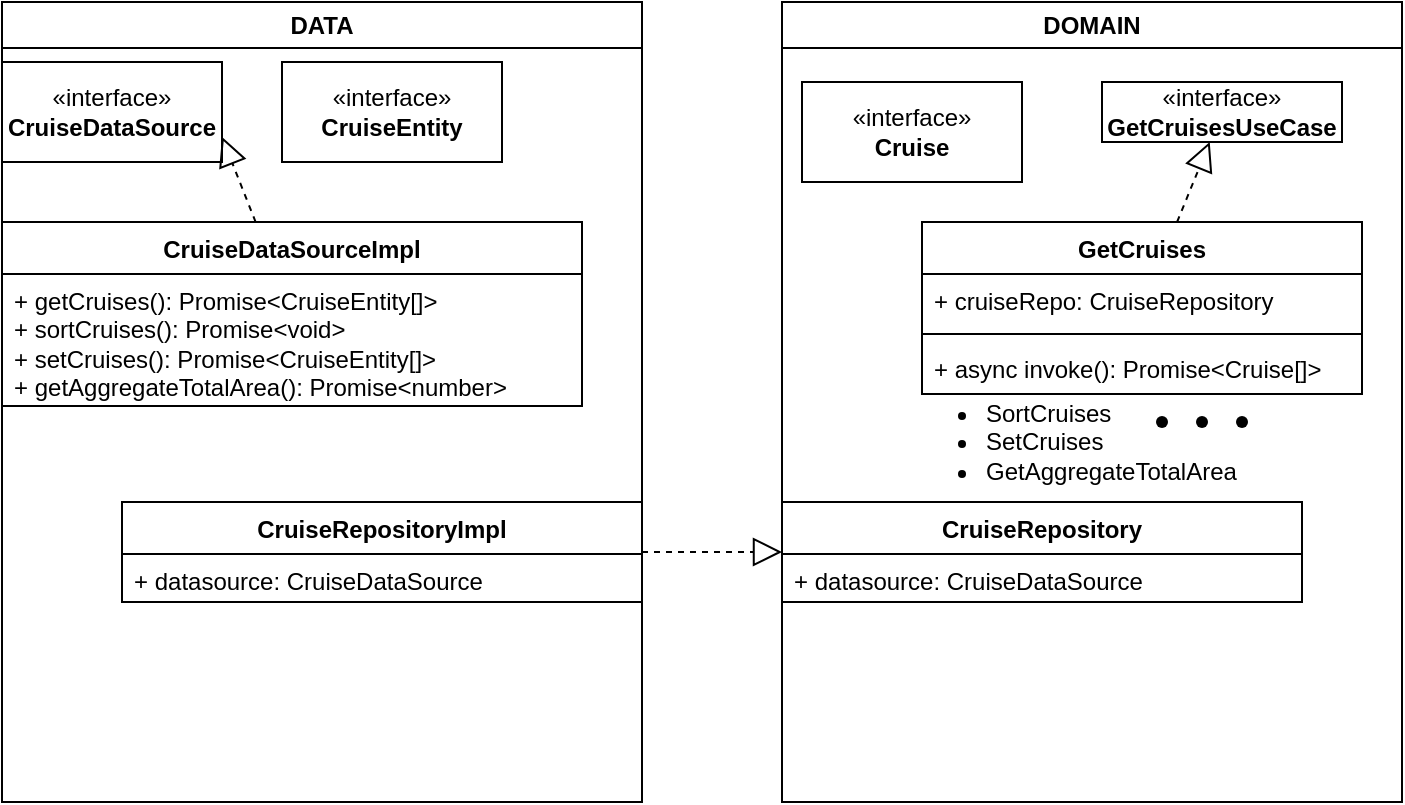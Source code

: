 <mxfile version="24.7.6">
  <diagram id="C5RBs43oDa-KdzZeNtuy" name="Page-1">
    <mxGraphModel dx="723" dy="799" grid="1" gridSize="10" guides="1" tooltips="1" connect="1" arrows="1" fold="1" page="1" pageScale="1" pageWidth="827" pageHeight="1169" math="0" shadow="0">
      <root>
        <mxCell id="WIyWlLk6GJQsqaUBKTNV-0" />
        <mxCell id="WIyWlLk6GJQsqaUBKTNV-1" parent="WIyWlLk6GJQsqaUBKTNV-0" />
        <mxCell id="IhmCZeDQ-HOPJmqMbbNZ-0" value="DATA" style="swimlane;whiteSpace=wrap;html=1;" vertex="1" parent="WIyWlLk6GJQsqaUBKTNV-1">
          <mxGeometry x="60" y="120" width="320" height="400" as="geometry" />
        </mxCell>
        <mxCell id="IhmCZeDQ-HOPJmqMbbNZ-1" value="«interface»&lt;br&gt;&lt;b&gt;CruiseDataSource&lt;/b&gt;" style="html=1;whiteSpace=wrap;" vertex="1" parent="IhmCZeDQ-HOPJmqMbbNZ-0">
          <mxGeometry y="30" width="110" height="50" as="geometry" />
        </mxCell>
        <mxCell id="IhmCZeDQ-HOPJmqMbbNZ-3" value="&lt;b&gt;CruiseDataSourceImpl&lt;/b&gt;" style="swimlane;fontStyle=1;align=center;verticalAlign=top;childLayout=stackLayout;horizontal=1;startSize=26;horizontalStack=0;resizeParent=1;resizeParentMax=0;resizeLast=0;collapsible=1;marginBottom=0;whiteSpace=wrap;html=1;" vertex="1" parent="IhmCZeDQ-HOPJmqMbbNZ-0">
          <mxGeometry y="110" width="290" height="92" as="geometry" />
        </mxCell>
        <mxCell id="IhmCZeDQ-HOPJmqMbbNZ-6" value="+ getCruises():&amp;nbsp;Promise&amp;lt;CruiseEntity[]&amp;gt;&lt;div&gt;+ sortCruises(): Promise&amp;lt;void&amp;gt;&lt;/div&gt;&lt;div&gt;+ setCruises(): Promise&amp;lt;CruiseEntity[]&amp;gt;&lt;/div&gt;&lt;div&gt;+ getAggregateTotalArea(): Promise&amp;lt;number&amp;gt;&lt;/div&gt;" style="text;strokeColor=none;fillColor=none;align=left;verticalAlign=top;spacingLeft=4;spacingRight=4;overflow=hidden;rotatable=0;points=[[0,0.5],[1,0.5]];portConstraint=eastwest;whiteSpace=wrap;html=1;" vertex="1" parent="IhmCZeDQ-HOPJmqMbbNZ-3">
          <mxGeometry y="26" width="290" height="66" as="geometry" />
        </mxCell>
        <mxCell id="IhmCZeDQ-HOPJmqMbbNZ-7" value="CruiseRepositoryImpl" style="swimlane;fontStyle=1;align=center;verticalAlign=top;childLayout=stackLayout;horizontal=1;startSize=26;horizontalStack=0;resizeParent=1;resizeParentMax=0;resizeLast=0;collapsible=1;marginBottom=0;whiteSpace=wrap;html=1;" vertex="1" parent="IhmCZeDQ-HOPJmqMbbNZ-0">
          <mxGeometry x="60" y="250" width="260" height="50" as="geometry" />
        </mxCell>
        <mxCell id="IhmCZeDQ-HOPJmqMbbNZ-10" value="+ datasource: CruiseDataSource" style="text;strokeColor=none;fillColor=none;align=left;verticalAlign=top;spacingLeft=4;spacingRight=4;overflow=hidden;rotatable=0;points=[[0,0.5],[1,0.5]];portConstraint=eastwest;whiteSpace=wrap;html=1;" vertex="1" parent="IhmCZeDQ-HOPJmqMbbNZ-7">
          <mxGeometry y="26" width="260" height="24" as="geometry" />
        </mxCell>
        <mxCell id="IhmCZeDQ-HOPJmqMbbNZ-17" value="" style="endArrow=block;dashed=1;endFill=0;endSize=12;html=1;rounded=0;entryX=1;entryY=0.75;entryDx=0;entryDy=0;" edge="1" parent="IhmCZeDQ-HOPJmqMbbNZ-0" source="IhmCZeDQ-HOPJmqMbbNZ-3" target="IhmCZeDQ-HOPJmqMbbNZ-1">
          <mxGeometry width="160" relative="1" as="geometry">
            <mxPoint x="300" y="260" as="sourcePoint" />
            <mxPoint x="460" y="260" as="targetPoint" />
          </mxGeometry>
        </mxCell>
        <mxCell id="IhmCZeDQ-HOPJmqMbbNZ-23" value="«interface»&lt;br&gt;&lt;b&gt;CruiseEntity&lt;/b&gt;" style="html=1;whiteSpace=wrap;" vertex="1" parent="IhmCZeDQ-HOPJmqMbbNZ-0">
          <mxGeometry x="140" y="30" width="110" height="50" as="geometry" />
        </mxCell>
        <mxCell id="IhmCZeDQ-HOPJmqMbbNZ-16" value="DOMAIN" style="swimlane;whiteSpace=wrap;html=1;" vertex="1" parent="WIyWlLk6GJQsqaUBKTNV-1">
          <mxGeometry x="450" y="120" width="310" height="400" as="geometry" />
        </mxCell>
        <mxCell id="IhmCZeDQ-HOPJmqMbbNZ-18" value="CruiseRepository" style="swimlane;fontStyle=1;align=center;verticalAlign=top;childLayout=stackLayout;horizontal=1;startSize=26;horizontalStack=0;resizeParent=1;resizeParentMax=0;resizeLast=0;collapsible=1;marginBottom=0;whiteSpace=wrap;html=1;" vertex="1" parent="IhmCZeDQ-HOPJmqMbbNZ-16">
          <mxGeometry y="250" width="260" height="50" as="geometry" />
        </mxCell>
        <mxCell id="IhmCZeDQ-HOPJmqMbbNZ-19" value="+ datasource: CruiseDataSource" style="text;strokeColor=none;fillColor=none;align=left;verticalAlign=top;spacingLeft=4;spacingRight=4;overflow=hidden;rotatable=0;points=[[0,0.5],[1,0.5]];portConstraint=eastwest;whiteSpace=wrap;html=1;" vertex="1" parent="IhmCZeDQ-HOPJmqMbbNZ-18">
          <mxGeometry y="26" width="260" height="24" as="geometry" />
        </mxCell>
        <mxCell id="IhmCZeDQ-HOPJmqMbbNZ-21" value="«interface»&lt;br&gt;&lt;b&gt;Cruise&lt;/b&gt;" style="html=1;whiteSpace=wrap;" vertex="1" parent="IhmCZeDQ-HOPJmqMbbNZ-16">
          <mxGeometry x="10" y="40" width="110" height="50" as="geometry" />
        </mxCell>
        <mxCell id="IhmCZeDQ-HOPJmqMbbNZ-22" value="«interface»&lt;br&gt;&lt;b&gt;GetCruisesUseCase&lt;/b&gt;" style="html=1;whiteSpace=wrap;" vertex="1" parent="IhmCZeDQ-HOPJmqMbbNZ-16">
          <mxGeometry x="160" y="40" width="120" height="30" as="geometry" />
        </mxCell>
        <mxCell id="IhmCZeDQ-HOPJmqMbbNZ-24" value="GetCruises" style="swimlane;fontStyle=1;align=center;verticalAlign=top;childLayout=stackLayout;horizontal=1;startSize=26;horizontalStack=0;resizeParent=1;resizeParentMax=0;resizeLast=0;collapsible=1;marginBottom=0;whiteSpace=wrap;html=1;" vertex="1" parent="IhmCZeDQ-HOPJmqMbbNZ-16">
          <mxGeometry x="70" y="110" width="220" height="86" as="geometry" />
        </mxCell>
        <mxCell id="IhmCZeDQ-HOPJmqMbbNZ-25" value="+ cruiseRepo: CruiseRepository" style="text;strokeColor=none;fillColor=none;align=left;verticalAlign=top;spacingLeft=4;spacingRight=4;overflow=hidden;rotatable=0;points=[[0,0.5],[1,0.5]];portConstraint=eastwest;whiteSpace=wrap;html=1;" vertex="1" parent="IhmCZeDQ-HOPJmqMbbNZ-24">
          <mxGeometry y="26" width="220" height="26" as="geometry" />
        </mxCell>
        <mxCell id="IhmCZeDQ-HOPJmqMbbNZ-26" value="" style="line;strokeWidth=1;fillColor=none;align=left;verticalAlign=middle;spacingTop=-1;spacingLeft=3;spacingRight=3;rotatable=0;labelPosition=right;points=[];portConstraint=eastwest;strokeColor=inherit;" vertex="1" parent="IhmCZeDQ-HOPJmqMbbNZ-24">
          <mxGeometry y="52" width="220" height="8" as="geometry" />
        </mxCell>
        <mxCell id="IhmCZeDQ-HOPJmqMbbNZ-27" value="+ async invoke(): Promise&amp;lt;Cruise[]&amp;gt;" style="text;strokeColor=none;fillColor=none;align=left;verticalAlign=top;spacingLeft=4;spacingRight=4;overflow=hidden;rotatable=0;points=[[0,0.5],[1,0.5]];portConstraint=eastwest;whiteSpace=wrap;html=1;" vertex="1" parent="IhmCZeDQ-HOPJmqMbbNZ-24">
          <mxGeometry y="60" width="220" height="26" as="geometry" />
        </mxCell>
        <mxCell id="IhmCZeDQ-HOPJmqMbbNZ-28" value="" style="endArrow=block;dashed=1;endFill=0;endSize=12;html=1;rounded=0;" edge="1" parent="IhmCZeDQ-HOPJmqMbbNZ-16" source="IhmCZeDQ-HOPJmqMbbNZ-24" target="IhmCZeDQ-HOPJmqMbbNZ-22">
          <mxGeometry width="160" relative="1" as="geometry">
            <mxPoint x="-60" y="285" as="sourcePoint" />
            <mxPoint x="10" y="285" as="targetPoint" />
          </mxGeometry>
        </mxCell>
        <mxCell id="IhmCZeDQ-HOPJmqMbbNZ-29" value="" style="shape=waypoint;sketch=0;fillStyle=solid;size=6;pointerEvents=1;points=[];fillColor=none;resizable=0;rotatable=0;perimeter=centerPerimeter;snapToPoint=1;" vertex="1" parent="IhmCZeDQ-HOPJmqMbbNZ-16">
          <mxGeometry x="180" y="200" width="20" height="20" as="geometry" />
        </mxCell>
        <mxCell id="IhmCZeDQ-HOPJmqMbbNZ-30" value="" style="shape=waypoint;sketch=0;fillStyle=solid;size=6;pointerEvents=1;points=[];fillColor=none;resizable=0;rotatable=0;perimeter=centerPerimeter;snapToPoint=1;" vertex="1" parent="IhmCZeDQ-HOPJmqMbbNZ-16">
          <mxGeometry x="200" y="200" width="20" height="20" as="geometry" />
        </mxCell>
        <mxCell id="IhmCZeDQ-HOPJmqMbbNZ-31" value="" style="shape=waypoint;sketch=0;fillStyle=solid;size=6;pointerEvents=1;points=[];fillColor=none;resizable=0;rotatable=0;perimeter=centerPerimeter;snapToPoint=1;" vertex="1" parent="IhmCZeDQ-HOPJmqMbbNZ-16">
          <mxGeometry x="220" y="200" width="20" height="20" as="geometry" />
        </mxCell>
        <mxCell id="IhmCZeDQ-HOPJmqMbbNZ-34" value="&lt;ul&gt;&lt;li&gt;&lt;span style=&quot;background-color: initial;&quot;&gt;SortCruises&lt;/span&gt;&lt;/li&gt;&lt;li&gt;&lt;span style=&quot;background-color: initial;&quot;&gt;SetCruises&lt;/span&gt;&lt;/li&gt;&lt;li&gt;GetAggregateTotalArea&amp;nbsp;&lt;/li&gt;&lt;/ul&gt;" style="text;strokeColor=none;fillColor=none;html=1;whiteSpace=wrap;verticalAlign=middle;overflow=hidden;" vertex="1" parent="IhmCZeDQ-HOPJmqMbbNZ-16">
          <mxGeometry x="60" y="180" width="170" height="80" as="geometry" />
        </mxCell>
        <mxCell id="IhmCZeDQ-HOPJmqMbbNZ-20" value="" style="endArrow=block;dashed=1;endFill=0;endSize=12;html=1;rounded=0;" edge="1" parent="WIyWlLk6GJQsqaUBKTNV-1" source="IhmCZeDQ-HOPJmqMbbNZ-7" target="IhmCZeDQ-HOPJmqMbbNZ-18">
          <mxGeometry width="160" relative="1" as="geometry">
            <mxPoint x="197" y="240" as="sourcePoint" />
            <mxPoint x="180" y="198" as="targetPoint" />
          </mxGeometry>
        </mxCell>
      </root>
    </mxGraphModel>
  </diagram>
</mxfile>

